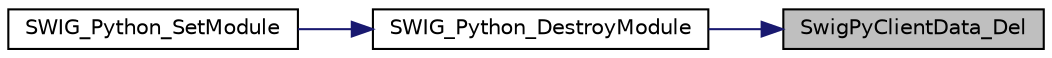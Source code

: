 digraph "SwigPyClientData_Del"
{
 // LATEX_PDF_SIZE
  edge [fontname="Helvetica",fontsize="10",labelfontname="Helvetica",labelfontsize="10"];
  node [fontname="Helvetica",fontsize="10",shape=record];
  rankdir="RL";
  Node1 [label="SwigPyClientData_Del",height=0.2,width=0.4,color="black", fillcolor="grey75", style="filled", fontcolor="black",tooltip=" "];
  Node1 -> Node2 [dir="back",color="midnightblue",fontsize="10",style="solid",fontname="Helvetica"];
  Node2 [label="SWIG_Python_DestroyModule",height=0.2,width=0.4,color="black", fillcolor="white", style="filled",URL="$de/d48/swig__runtime_8h.html#a6719d81d1c641253fadca31bbae050d0",tooltip=" "];
  Node2 -> Node3 [dir="back",color="midnightblue",fontsize="10",style="solid",fontname="Helvetica"];
  Node3 [label="SWIG_Python_SetModule",height=0.2,width=0.4,color="black", fillcolor="white", style="filled",URL="$de/d48/swig__runtime_8h.html#a97dcf2ac96af7ac919ccb8784322945d",tooltip=" "];
}
